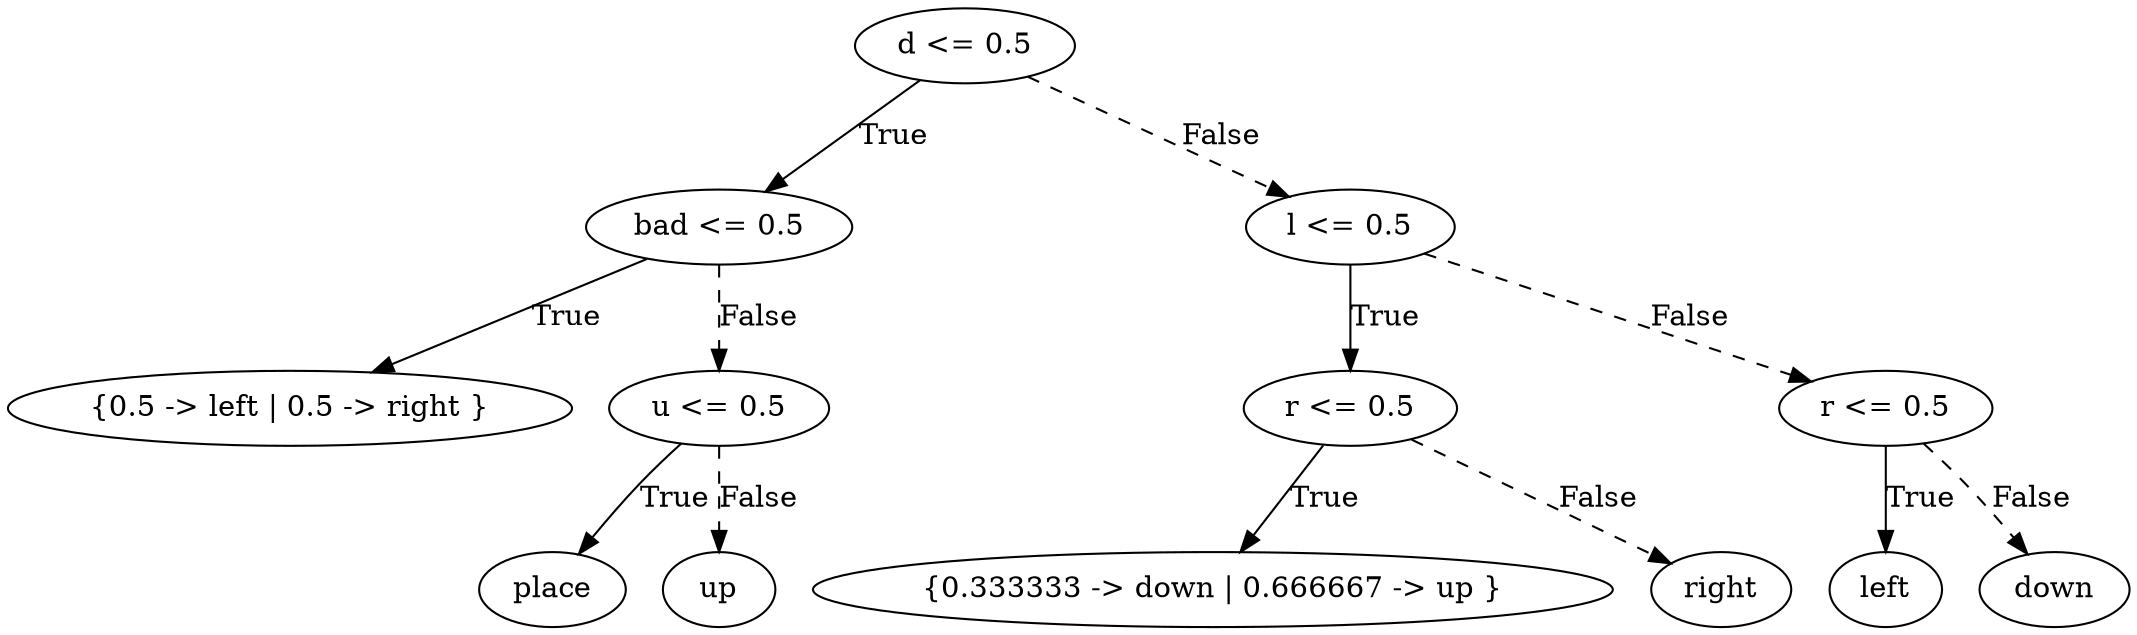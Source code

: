 digraph {
0 [label="d <= 0.5"];
1 [label="bad <= 0.5"];
2 [label="{0.5 -> left | 0.5 -> right }"];
1 -> 2 [label="True"];
3 [label="u <= 0.5"];
4 [label="place"];
3 -> 4 [label="True"];
5 [label="up"];
3 -> 5 [style="dashed", label="False"];
1 -> 3 [style="dashed", label="False"];
0 -> 1 [label="True"];
6 [label="l <= 0.5"];
7 [label="r <= 0.5"];
8 [label="{0.333333 -> down | 0.666667 -> up }"];
7 -> 8 [label="True"];
9 [label="right"];
7 -> 9 [style="dashed", label="False"];
6 -> 7 [label="True"];
10 [label="r <= 0.5"];
11 [label="left"];
10 -> 11 [label="True"];
12 [label="down"];
10 -> 12 [style="dashed", label="False"];
6 -> 10 [style="dashed", label="False"];
0 -> 6 [style="dashed", label="False"];

}